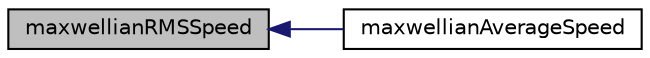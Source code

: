 digraph "maxwellianRMSSpeed"
{
  bgcolor="transparent";
  edge [fontname="Helvetica",fontsize="10",labelfontname="Helvetica",labelfontsize="10"];
  node [fontname="Helvetica",fontsize="10",shape=record];
  rankdir="LR";
  Node1 [label="maxwellianRMSSpeed",height=0.2,width=0.4,color="black", fillcolor="grey75", style="filled", fontcolor="black"];
  Node1 -> Node2 [dir="back",color="midnightblue",fontsize="10",style="solid",fontname="Helvetica"];
  Node2 [label="maxwellianAverageSpeed",height=0.2,width=0.4,color="black",URL="$a00591.html#a6039718b6e6e14c69145927ad7c9d287"];
}
